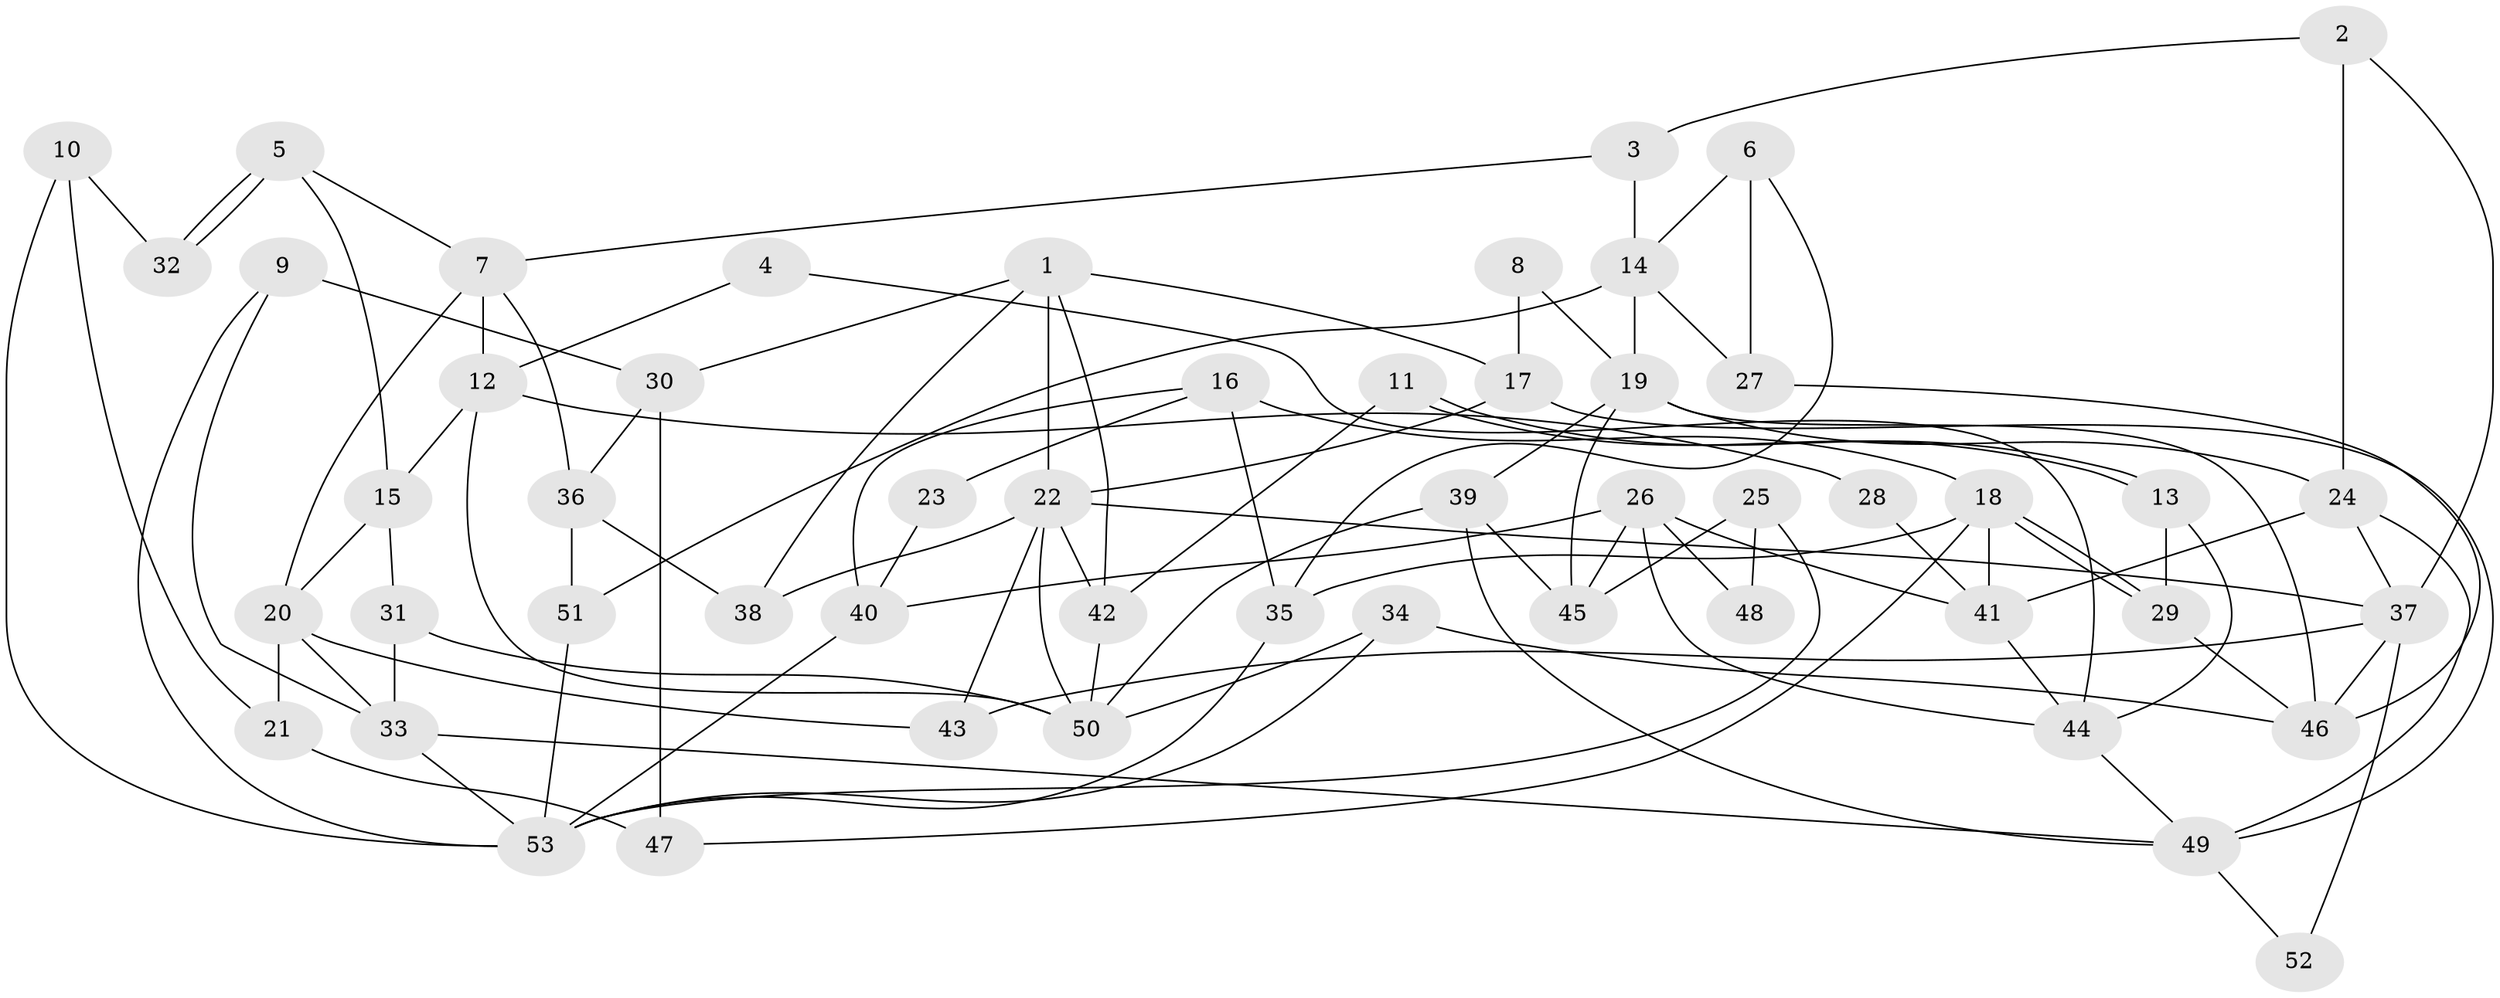 // coarse degree distribution, {3: 0.22580645161290322, 2: 0.0967741935483871, 4: 0.0967741935483871, 7: 0.03225806451612903, 5: 0.3548387096774194, 6: 0.16129032258064516, 1: 0.03225806451612903}
// Generated by graph-tools (version 1.1) at 2025/53/03/04/25 21:53:04]
// undirected, 53 vertices, 106 edges
graph export_dot {
graph [start="1"]
  node [color=gray90,style=filled];
  1;
  2;
  3;
  4;
  5;
  6;
  7;
  8;
  9;
  10;
  11;
  12;
  13;
  14;
  15;
  16;
  17;
  18;
  19;
  20;
  21;
  22;
  23;
  24;
  25;
  26;
  27;
  28;
  29;
  30;
  31;
  32;
  33;
  34;
  35;
  36;
  37;
  38;
  39;
  40;
  41;
  42;
  43;
  44;
  45;
  46;
  47;
  48;
  49;
  50;
  51;
  52;
  53;
  1 -- 38;
  1 -- 42;
  1 -- 17;
  1 -- 22;
  1 -- 30;
  2 -- 24;
  2 -- 37;
  2 -- 3;
  3 -- 14;
  3 -- 7;
  4 -- 12;
  4 -- 44;
  5 -- 32;
  5 -- 32;
  5 -- 15;
  5 -- 7;
  6 -- 14;
  6 -- 35;
  6 -- 27;
  7 -- 12;
  7 -- 20;
  7 -- 36;
  8 -- 19;
  8 -- 17;
  9 -- 53;
  9 -- 33;
  9 -- 30;
  10 -- 21;
  10 -- 53;
  10 -- 32;
  11 -- 13;
  11 -- 13;
  11 -- 42;
  12 -- 15;
  12 -- 28;
  12 -- 50;
  13 -- 44;
  13 -- 29;
  14 -- 27;
  14 -- 51;
  14 -- 19;
  15 -- 31;
  15 -- 20;
  16 -- 18;
  16 -- 40;
  16 -- 23;
  16 -- 35;
  17 -- 49;
  17 -- 22;
  18 -- 35;
  18 -- 29;
  18 -- 29;
  18 -- 41;
  18 -- 47;
  19 -- 45;
  19 -- 24;
  19 -- 39;
  19 -- 46;
  20 -- 43;
  20 -- 21;
  20 -- 33;
  21 -- 47;
  22 -- 37;
  22 -- 38;
  22 -- 42;
  22 -- 43;
  22 -- 50;
  23 -- 40;
  24 -- 37;
  24 -- 41;
  24 -- 49;
  25 -- 45;
  25 -- 53;
  25 -- 48;
  26 -- 41;
  26 -- 44;
  26 -- 40;
  26 -- 45;
  26 -- 48;
  27 -- 46;
  28 -- 41;
  29 -- 46;
  30 -- 36;
  30 -- 47;
  31 -- 50;
  31 -- 33;
  33 -- 49;
  33 -- 53;
  34 -- 46;
  34 -- 50;
  34 -- 53;
  35 -- 53;
  36 -- 38;
  36 -- 51;
  37 -- 46;
  37 -- 43;
  37 -- 52;
  39 -- 50;
  39 -- 45;
  39 -- 49;
  40 -- 53;
  41 -- 44;
  42 -- 50;
  44 -- 49;
  49 -- 52;
  51 -- 53;
}
